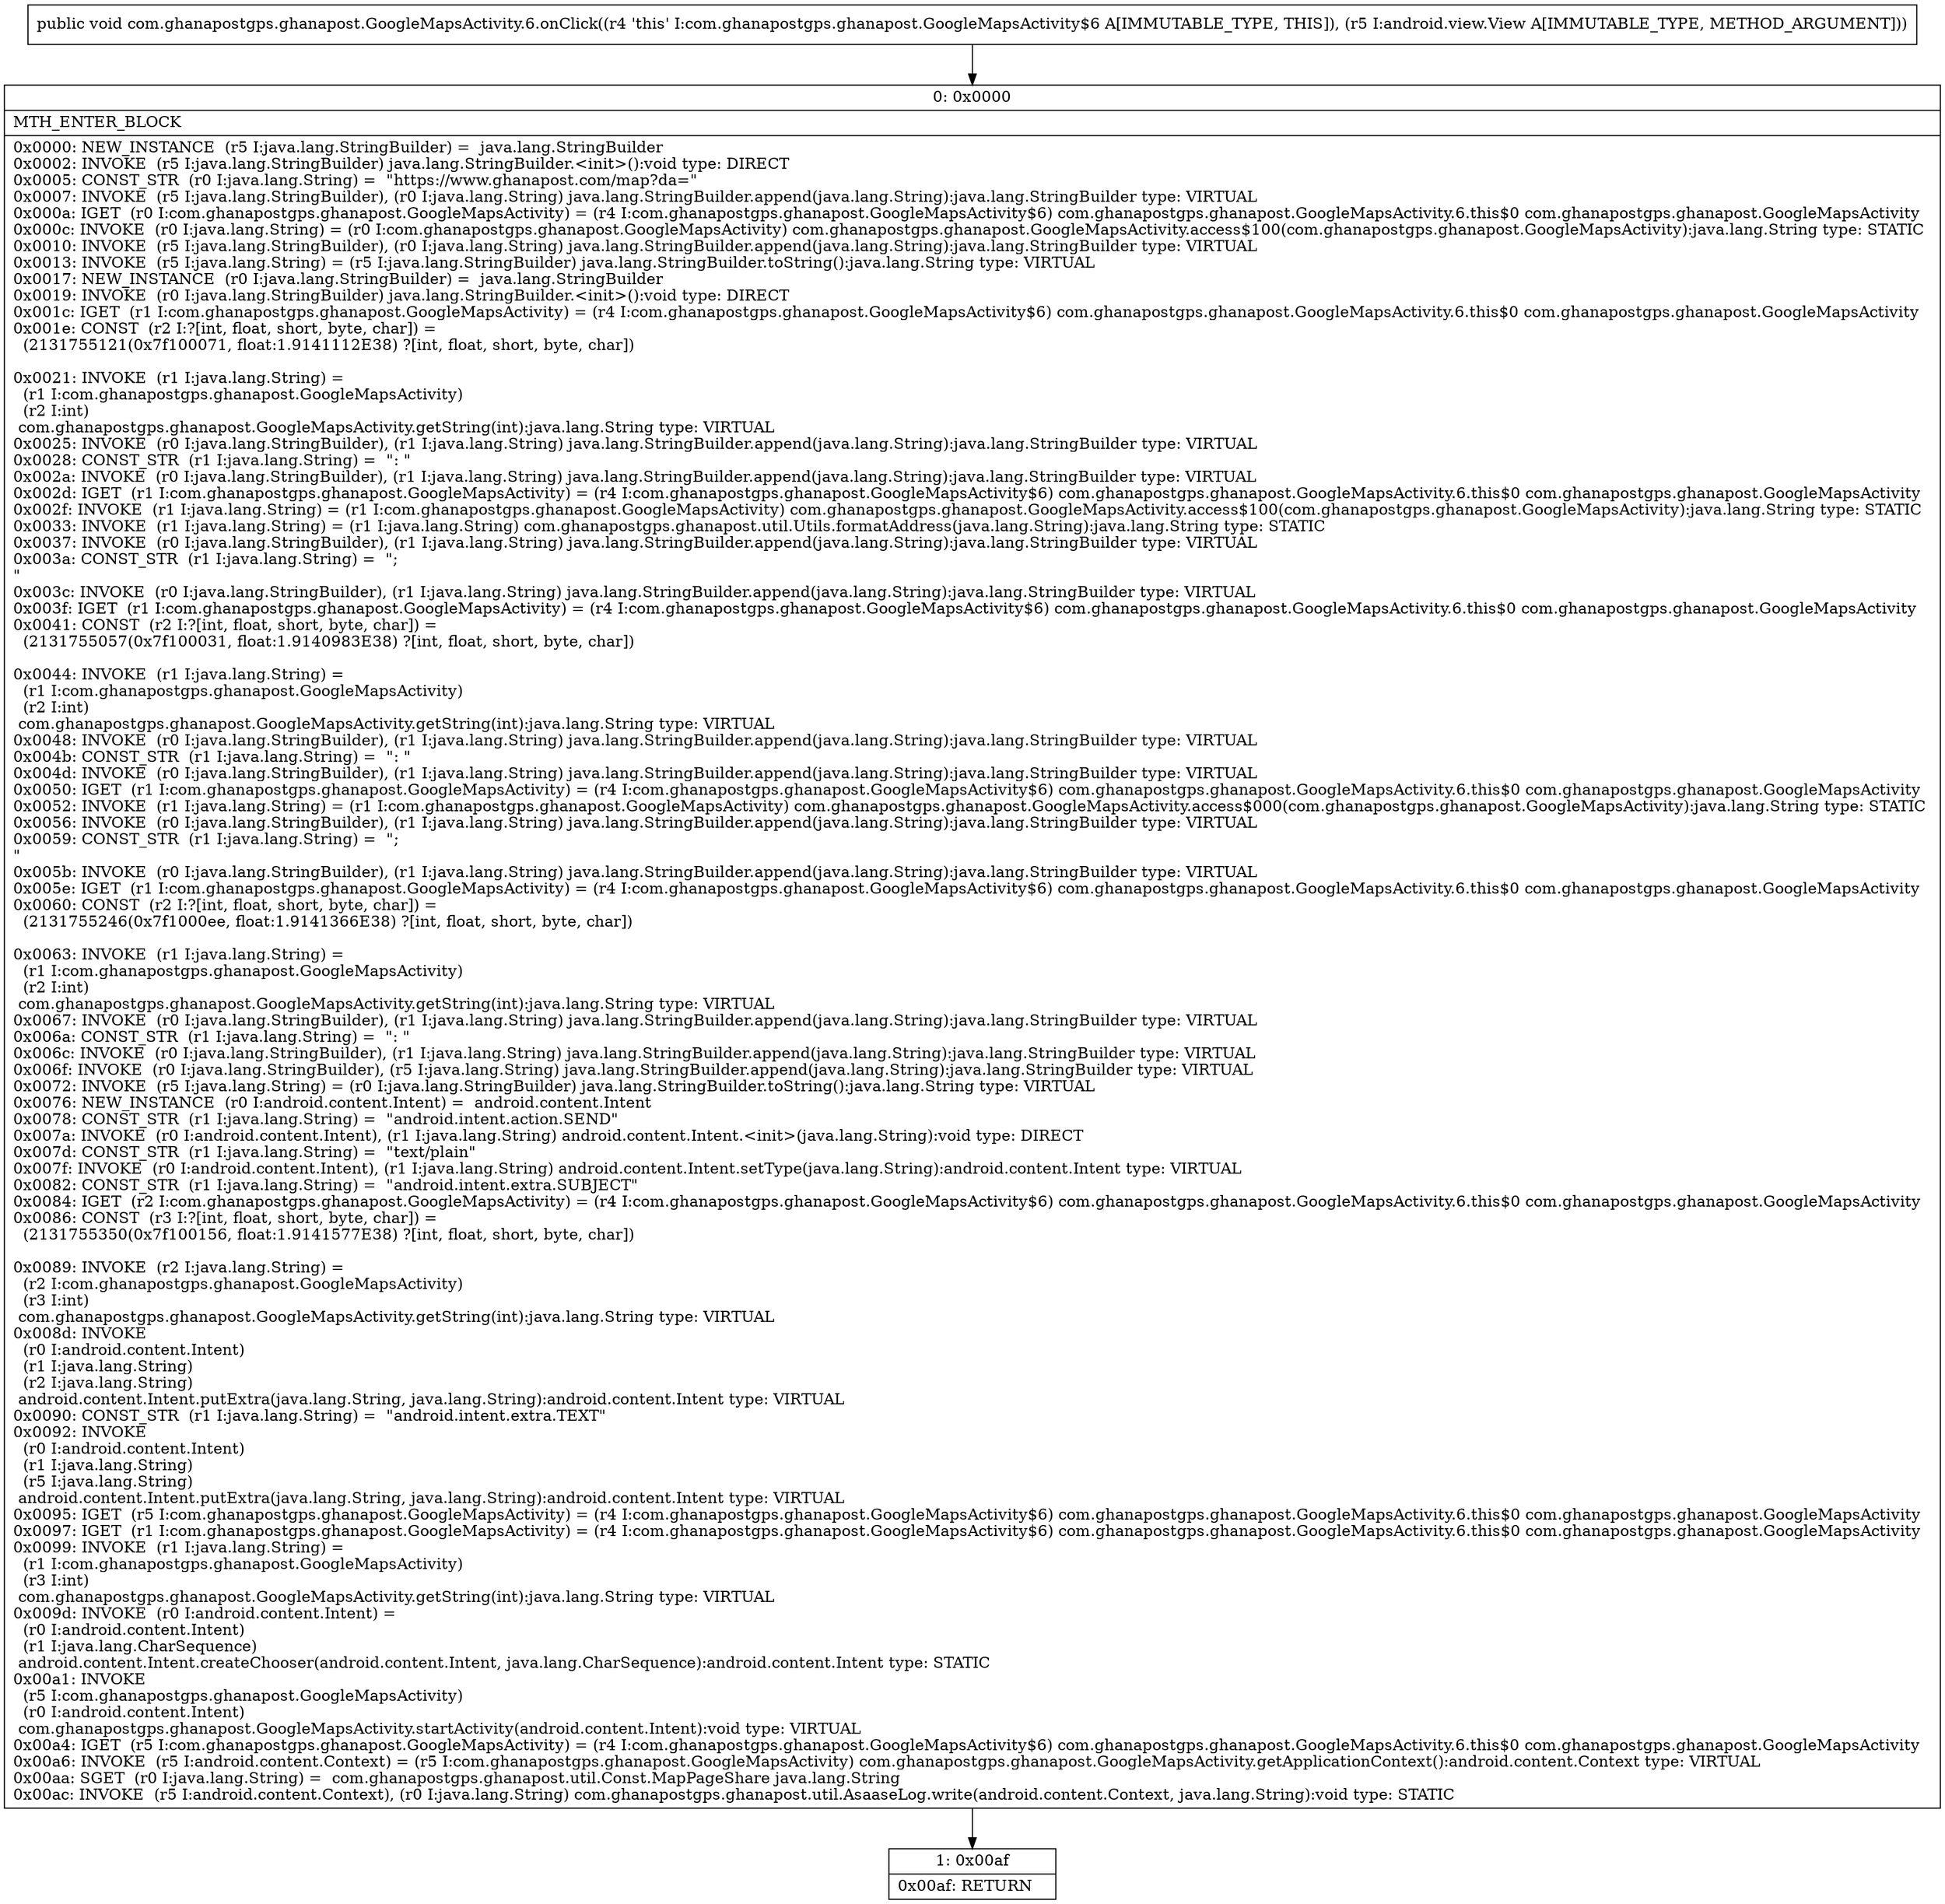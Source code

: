 digraph "CFG forcom.ghanapostgps.ghanapost.GoogleMapsActivity.6.onClick(Landroid\/view\/View;)V" {
Node_0 [shape=record,label="{0\:\ 0x0000|MTH_ENTER_BLOCK\l|0x0000: NEW_INSTANCE  (r5 I:java.lang.StringBuilder) =  java.lang.StringBuilder \l0x0002: INVOKE  (r5 I:java.lang.StringBuilder) java.lang.StringBuilder.\<init\>():void type: DIRECT \l0x0005: CONST_STR  (r0 I:java.lang.String) =  \"https:\/\/www.ghanapost.com\/map?da=\" \l0x0007: INVOKE  (r5 I:java.lang.StringBuilder), (r0 I:java.lang.String) java.lang.StringBuilder.append(java.lang.String):java.lang.StringBuilder type: VIRTUAL \l0x000a: IGET  (r0 I:com.ghanapostgps.ghanapost.GoogleMapsActivity) = (r4 I:com.ghanapostgps.ghanapost.GoogleMapsActivity$6) com.ghanapostgps.ghanapost.GoogleMapsActivity.6.this$0 com.ghanapostgps.ghanapost.GoogleMapsActivity \l0x000c: INVOKE  (r0 I:java.lang.String) = (r0 I:com.ghanapostgps.ghanapost.GoogleMapsActivity) com.ghanapostgps.ghanapost.GoogleMapsActivity.access$100(com.ghanapostgps.ghanapost.GoogleMapsActivity):java.lang.String type: STATIC \l0x0010: INVOKE  (r5 I:java.lang.StringBuilder), (r0 I:java.lang.String) java.lang.StringBuilder.append(java.lang.String):java.lang.StringBuilder type: VIRTUAL \l0x0013: INVOKE  (r5 I:java.lang.String) = (r5 I:java.lang.StringBuilder) java.lang.StringBuilder.toString():java.lang.String type: VIRTUAL \l0x0017: NEW_INSTANCE  (r0 I:java.lang.StringBuilder) =  java.lang.StringBuilder \l0x0019: INVOKE  (r0 I:java.lang.StringBuilder) java.lang.StringBuilder.\<init\>():void type: DIRECT \l0x001c: IGET  (r1 I:com.ghanapostgps.ghanapost.GoogleMapsActivity) = (r4 I:com.ghanapostgps.ghanapost.GoogleMapsActivity$6) com.ghanapostgps.ghanapost.GoogleMapsActivity.6.this$0 com.ghanapostgps.ghanapost.GoogleMapsActivity \l0x001e: CONST  (r2 I:?[int, float, short, byte, char]) = \l  (2131755121(0x7f100071, float:1.9141112E38) ?[int, float, short, byte, char])\l \l0x0021: INVOKE  (r1 I:java.lang.String) = \l  (r1 I:com.ghanapostgps.ghanapost.GoogleMapsActivity)\l  (r2 I:int)\l com.ghanapostgps.ghanapost.GoogleMapsActivity.getString(int):java.lang.String type: VIRTUAL \l0x0025: INVOKE  (r0 I:java.lang.StringBuilder), (r1 I:java.lang.String) java.lang.StringBuilder.append(java.lang.String):java.lang.StringBuilder type: VIRTUAL \l0x0028: CONST_STR  (r1 I:java.lang.String) =  \": \" \l0x002a: INVOKE  (r0 I:java.lang.StringBuilder), (r1 I:java.lang.String) java.lang.StringBuilder.append(java.lang.String):java.lang.StringBuilder type: VIRTUAL \l0x002d: IGET  (r1 I:com.ghanapostgps.ghanapost.GoogleMapsActivity) = (r4 I:com.ghanapostgps.ghanapost.GoogleMapsActivity$6) com.ghanapostgps.ghanapost.GoogleMapsActivity.6.this$0 com.ghanapostgps.ghanapost.GoogleMapsActivity \l0x002f: INVOKE  (r1 I:java.lang.String) = (r1 I:com.ghanapostgps.ghanapost.GoogleMapsActivity) com.ghanapostgps.ghanapost.GoogleMapsActivity.access$100(com.ghanapostgps.ghanapost.GoogleMapsActivity):java.lang.String type: STATIC \l0x0033: INVOKE  (r1 I:java.lang.String) = (r1 I:java.lang.String) com.ghanapostgps.ghanapost.util.Utils.formatAddress(java.lang.String):java.lang.String type: STATIC \l0x0037: INVOKE  (r0 I:java.lang.StringBuilder), (r1 I:java.lang.String) java.lang.StringBuilder.append(java.lang.String):java.lang.StringBuilder type: VIRTUAL \l0x003a: CONST_STR  (r1 I:java.lang.String) =  \";\l\" \l0x003c: INVOKE  (r0 I:java.lang.StringBuilder), (r1 I:java.lang.String) java.lang.StringBuilder.append(java.lang.String):java.lang.StringBuilder type: VIRTUAL \l0x003f: IGET  (r1 I:com.ghanapostgps.ghanapost.GoogleMapsActivity) = (r4 I:com.ghanapostgps.ghanapost.GoogleMapsActivity$6) com.ghanapostgps.ghanapost.GoogleMapsActivity.6.this$0 com.ghanapostgps.ghanapost.GoogleMapsActivity \l0x0041: CONST  (r2 I:?[int, float, short, byte, char]) = \l  (2131755057(0x7f100031, float:1.9140983E38) ?[int, float, short, byte, char])\l \l0x0044: INVOKE  (r1 I:java.lang.String) = \l  (r1 I:com.ghanapostgps.ghanapost.GoogleMapsActivity)\l  (r2 I:int)\l com.ghanapostgps.ghanapost.GoogleMapsActivity.getString(int):java.lang.String type: VIRTUAL \l0x0048: INVOKE  (r0 I:java.lang.StringBuilder), (r1 I:java.lang.String) java.lang.StringBuilder.append(java.lang.String):java.lang.StringBuilder type: VIRTUAL \l0x004b: CONST_STR  (r1 I:java.lang.String) =  \": \" \l0x004d: INVOKE  (r0 I:java.lang.StringBuilder), (r1 I:java.lang.String) java.lang.StringBuilder.append(java.lang.String):java.lang.StringBuilder type: VIRTUAL \l0x0050: IGET  (r1 I:com.ghanapostgps.ghanapost.GoogleMapsActivity) = (r4 I:com.ghanapostgps.ghanapost.GoogleMapsActivity$6) com.ghanapostgps.ghanapost.GoogleMapsActivity.6.this$0 com.ghanapostgps.ghanapost.GoogleMapsActivity \l0x0052: INVOKE  (r1 I:java.lang.String) = (r1 I:com.ghanapostgps.ghanapost.GoogleMapsActivity) com.ghanapostgps.ghanapost.GoogleMapsActivity.access$000(com.ghanapostgps.ghanapost.GoogleMapsActivity):java.lang.String type: STATIC \l0x0056: INVOKE  (r0 I:java.lang.StringBuilder), (r1 I:java.lang.String) java.lang.StringBuilder.append(java.lang.String):java.lang.StringBuilder type: VIRTUAL \l0x0059: CONST_STR  (r1 I:java.lang.String) =  \";\l\" \l0x005b: INVOKE  (r0 I:java.lang.StringBuilder), (r1 I:java.lang.String) java.lang.StringBuilder.append(java.lang.String):java.lang.StringBuilder type: VIRTUAL \l0x005e: IGET  (r1 I:com.ghanapostgps.ghanapost.GoogleMapsActivity) = (r4 I:com.ghanapostgps.ghanapost.GoogleMapsActivity$6) com.ghanapostgps.ghanapost.GoogleMapsActivity.6.this$0 com.ghanapostgps.ghanapost.GoogleMapsActivity \l0x0060: CONST  (r2 I:?[int, float, short, byte, char]) = \l  (2131755246(0x7f1000ee, float:1.9141366E38) ?[int, float, short, byte, char])\l \l0x0063: INVOKE  (r1 I:java.lang.String) = \l  (r1 I:com.ghanapostgps.ghanapost.GoogleMapsActivity)\l  (r2 I:int)\l com.ghanapostgps.ghanapost.GoogleMapsActivity.getString(int):java.lang.String type: VIRTUAL \l0x0067: INVOKE  (r0 I:java.lang.StringBuilder), (r1 I:java.lang.String) java.lang.StringBuilder.append(java.lang.String):java.lang.StringBuilder type: VIRTUAL \l0x006a: CONST_STR  (r1 I:java.lang.String) =  \": \" \l0x006c: INVOKE  (r0 I:java.lang.StringBuilder), (r1 I:java.lang.String) java.lang.StringBuilder.append(java.lang.String):java.lang.StringBuilder type: VIRTUAL \l0x006f: INVOKE  (r0 I:java.lang.StringBuilder), (r5 I:java.lang.String) java.lang.StringBuilder.append(java.lang.String):java.lang.StringBuilder type: VIRTUAL \l0x0072: INVOKE  (r5 I:java.lang.String) = (r0 I:java.lang.StringBuilder) java.lang.StringBuilder.toString():java.lang.String type: VIRTUAL \l0x0076: NEW_INSTANCE  (r0 I:android.content.Intent) =  android.content.Intent \l0x0078: CONST_STR  (r1 I:java.lang.String) =  \"android.intent.action.SEND\" \l0x007a: INVOKE  (r0 I:android.content.Intent), (r1 I:java.lang.String) android.content.Intent.\<init\>(java.lang.String):void type: DIRECT \l0x007d: CONST_STR  (r1 I:java.lang.String) =  \"text\/plain\" \l0x007f: INVOKE  (r0 I:android.content.Intent), (r1 I:java.lang.String) android.content.Intent.setType(java.lang.String):android.content.Intent type: VIRTUAL \l0x0082: CONST_STR  (r1 I:java.lang.String) =  \"android.intent.extra.SUBJECT\" \l0x0084: IGET  (r2 I:com.ghanapostgps.ghanapost.GoogleMapsActivity) = (r4 I:com.ghanapostgps.ghanapost.GoogleMapsActivity$6) com.ghanapostgps.ghanapost.GoogleMapsActivity.6.this$0 com.ghanapostgps.ghanapost.GoogleMapsActivity \l0x0086: CONST  (r3 I:?[int, float, short, byte, char]) = \l  (2131755350(0x7f100156, float:1.9141577E38) ?[int, float, short, byte, char])\l \l0x0089: INVOKE  (r2 I:java.lang.String) = \l  (r2 I:com.ghanapostgps.ghanapost.GoogleMapsActivity)\l  (r3 I:int)\l com.ghanapostgps.ghanapost.GoogleMapsActivity.getString(int):java.lang.String type: VIRTUAL \l0x008d: INVOKE  \l  (r0 I:android.content.Intent)\l  (r1 I:java.lang.String)\l  (r2 I:java.lang.String)\l android.content.Intent.putExtra(java.lang.String, java.lang.String):android.content.Intent type: VIRTUAL \l0x0090: CONST_STR  (r1 I:java.lang.String) =  \"android.intent.extra.TEXT\" \l0x0092: INVOKE  \l  (r0 I:android.content.Intent)\l  (r1 I:java.lang.String)\l  (r5 I:java.lang.String)\l android.content.Intent.putExtra(java.lang.String, java.lang.String):android.content.Intent type: VIRTUAL \l0x0095: IGET  (r5 I:com.ghanapostgps.ghanapost.GoogleMapsActivity) = (r4 I:com.ghanapostgps.ghanapost.GoogleMapsActivity$6) com.ghanapostgps.ghanapost.GoogleMapsActivity.6.this$0 com.ghanapostgps.ghanapost.GoogleMapsActivity \l0x0097: IGET  (r1 I:com.ghanapostgps.ghanapost.GoogleMapsActivity) = (r4 I:com.ghanapostgps.ghanapost.GoogleMapsActivity$6) com.ghanapostgps.ghanapost.GoogleMapsActivity.6.this$0 com.ghanapostgps.ghanapost.GoogleMapsActivity \l0x0099: INVOKE  (r1 I:java.lang.String) = \l  (r1 I:com.ghanapostgps.ghanapost.GoogleMapsActivity)\l  (r3 I:int)\l com.ghanapostgps.ghanapost.GoogleMapsActivity.getString(int):java.lang.String type: VIRTUAL \l0x009d: INVOKE  (r0 I:android.content.Intent) = \l  (r0 I:android.content.Intent)\l  (r1 I:java.lang.CharSequence)\l android.content.Intent.createChooser(android.content.Intent, java.lang.CharSequence):android.content.Intent type: STATIC \l0x00a1: INVOKE  \l  (r5 I:com.ghanapostgps.ghanapost.GoogleMapsActivity)\l  (r0 I:android.content.Intent)\l com.ghanapostgps.ghanapost.GoogleMapsActivity.startActivity(android.content.Intent):void type: VIRTUAL \l0x00a4: IGET  (r5 I:com.ghanapostgps.ghanapost.GoogleMapsActivity) = (r4 I:com.ghanapostgps.ghanapost.GoogleMapsActivity$6) com.ghanapostgps.ghanapost.GoogleMapsActivity.6.this$0 com.ghanapostgps.ghanapost.GoogleMapsActivity \l0x00a6: INVOKE  (r5 I:android.content.Context) = (r5 I:com.ghanapostgps.ghanapost.GoogleMapsActivity) com.ghanapostgps.ghanapost.GoogleMapsActivity.getApplicationContext():android.content.Context type: VIRTUAL \l0x00aa: SGET  (r0 I:java.lang.String) =  com.ghanapostgps.ghanapost.util.Const.MapPageShare java.lang.String \l0x00ac: INVOKE  (r5 I:android.content.Context), (r0 I:java.lang.String) com.ghanapostgps.ghanapost.util.AsaaseLog.write(android.content.Context, java.lang.String):void type: STATIC \l}"];
Node_1 [shape=record,label="{1\:\ 0x00af|0x00af: RETURN   \l}"];
MethodNode[shape=record,label="{public void com.ghanapostgps.ghanapost.GoogleMapsActivity.6.onClick((r4 'this' I:com.ghanapostgps.ghanapost.GoogleMapsActivity$6 A[IMMUTABLE_TYPE, THIS]), (r5 I:android.view.View A[IMMUTABLE_TYPE, METHOD_ARGUMENT])) }"];
MethodNode -> Node_0;
Node_0 -> Node_1;
}

